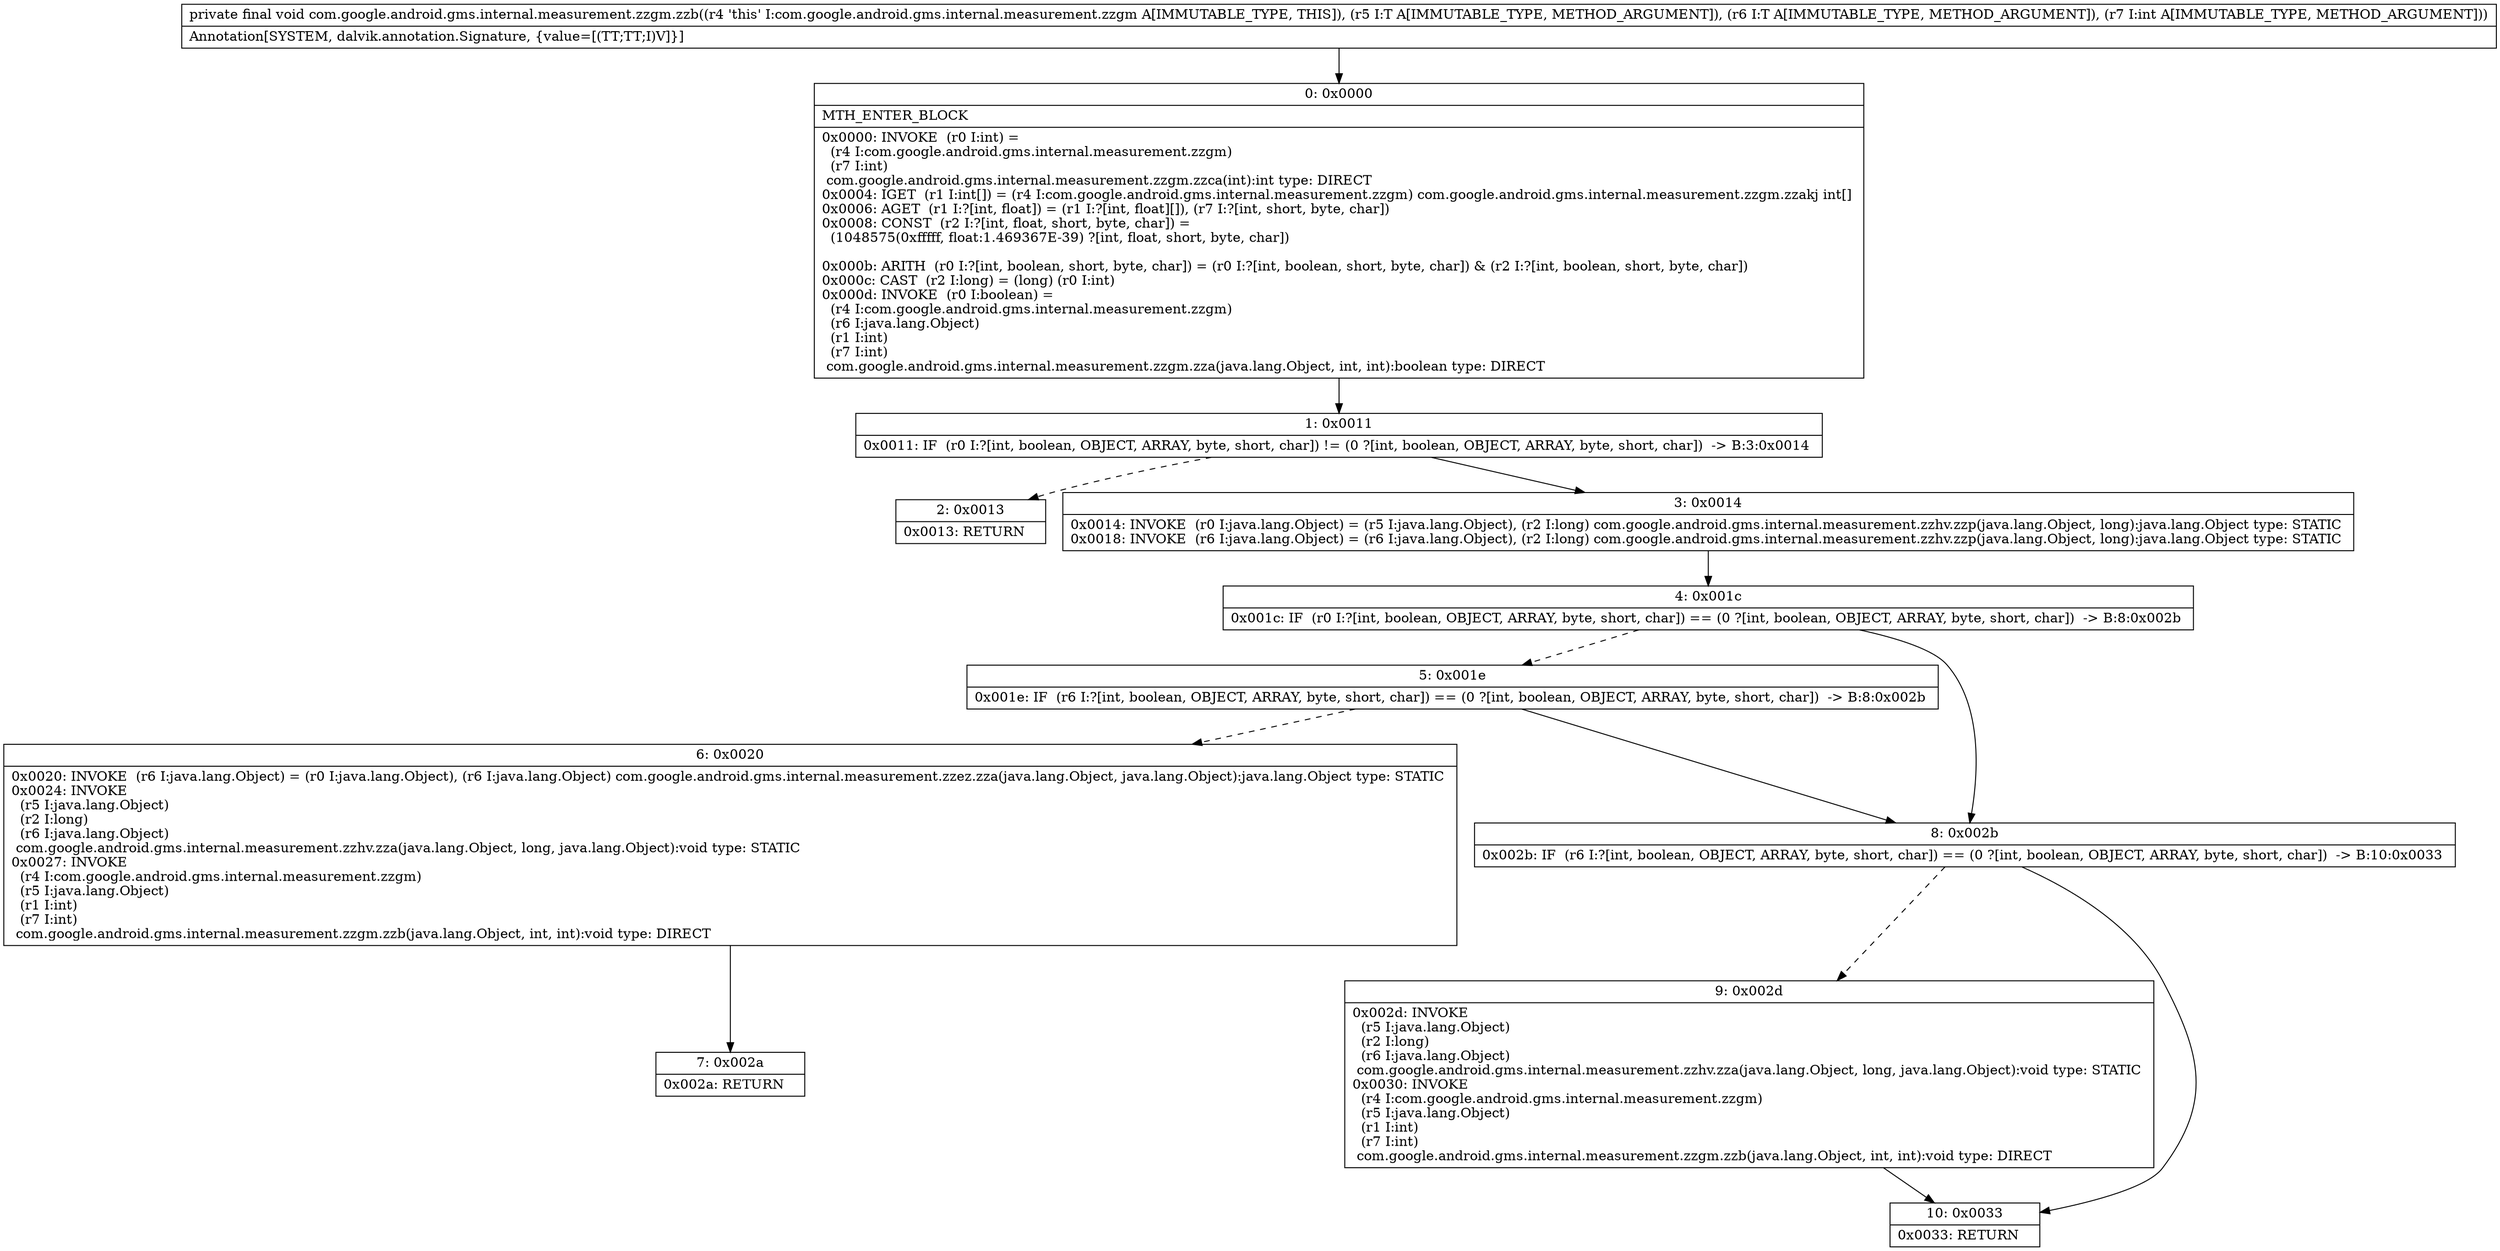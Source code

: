 digraph "CFG forcom.google.android.gms.internal.measurement.zzgm.zzb(Ljava\/lang\/Object;Ljava\/lang\/Object;I)V" {
Node_0 [shape=record,label="{0\:\ 0x0000|MTH_ENTER_BLOCK\l|0x0000: INVOKE  (r0 I:int) = \l  (r4 I:com.google.android.gms.internal.measurement.zzgm)\l  (r7 I:int)\l com.google.android.gms.internal.measurement.zzgm.zzca(int):int type: DIRECT \l0x0004: IGET  (r1 I:int[]) = (r4 I:com.google.android.gms.internal.measurement.zzgm) com.google.android.gms.internal.measurement.zzgm.zzakj int[] \l0x0006: AGET  (r1 I:?[int, float]) = (r1 I:?[int, float][]), (r7 I:?[int, short, byte, char]) \l0x0008: CONST  (r2 I:?[int, float, short, byte, char]) = \l  (1048575(0xfffff, float:1.469367E\-39) ?[int, float, short, byte, char])\l \l0x000b: ARITH  (r0 I:?[int, boolean, short, byte, char]) = (r0 I:?[int, boolean, short, byte, char]) & (r2 I:?[int, boolean, short, byte, char]) \l0x000c: CAST  (r2 I:long) = (long) (r0 I:int) \l0x000d: INVOKE  (r0 I:boolean) = \l  (r4 I:com.google.android.gms.internal.measurement.zzgm)\l  (r6 I:java.lang.Object)\l  (r1 I:int)\l  (r7 I:int)\l com.google.android.gms.internal.measurement.zzgm.zza(java.lang.Object, int, int):boolean type: DIRECT \l}"];
Node_1 [shape=record,label="{1\:\ 0x0011|0x0011: IF  (r0 I:?[int, boolean, OBJECT, ARRAY, byte, short, char]) != (0 ?[int, boolean, OBJECT, ARRAY, byte, short, char])  \-\> B:3:0x0014 \l}"];
Node_2 [shape=record,label="{2\:\ 0x0013|0x0013: RETURN   \l}"];
Node_3 [shape=record,label="{3\:\ 0x0014|0x0014: INVOKE  (r0 I:java.lang.Object) = (r5 I:java.lang.Object), (r2 I:long) com.google.android.gms.internal.measurement.zzhv.zzp(java.lang.Object, long):java.lang.Object type: STATIC \l0x0018: INVOKE  (r6 I:java.lang.Object) = (r6 I:java.lang.Object), (r2 I:long) com.google.android.gms.internal.measurement.zzhv.zzp(java.lang.Object, long):java.lang.Object type: STATIC \l}"];
Node_4 [shape=record,label="{4\:\ 0x001c|0x001c: IF  (r0 I:?[int, boolean, OBJECT, ARRAY, byte, short, char]) == (0 ?[int, boolean, OBJECT, ARRAY, byte, short, char])  \-\> B:8:0x002b \l}"];
Node_5 [shape=record,label="{5\:\ 0x001e|0x001e: IF  (r6 I:?[int, boolean, OBJECT, ARRAY, byte, short, char]) == (0 ?[int, boolean, OBJECT, ARRAY, byte, short, char])  \-\> B:8:0x002b \l}"];
Node_6 [shape=record,label="{6\:\ 0x0020|0x0020: INVOKE  (r6 I:java.lang.Object) = (r0 I:java.lang.Object), (r6 I:java.lang.Object) com.google.android.gms.internal.measurement.zzez.zza(java.lang.Object, java.lang.Object):java.lang.Object type: STATIC \l0x0024: INVOKE  \l  (r5 I:java.lang.Object)\l  (r2 I:long)\l  (r6 I:java.lang.Object)\l com.google.android.gms.internal.measurement.zzhv.zza(java.lang.Object, long, java.lang.Object):void type: STATIC \l0x0027: INVOKE  \l  (r4 I:com.google.android.gms.internal.measurement.zzgm)\l  (r5 I:java.lang.Object)\l  (r1 I:int)\l  (r7 I:int)\l com.google.android.gms.internal.measurement.zzgm.zzb(java.lang.Object, int, int):void type: DIRECT \l}"];
Node_7 [shape=record,label="{7\:\ 0x002a|0x002a: RETURN   \l}"];
Node_8 [shape=record,label="{8\:\ 0x002b|0x002b: IF  (r6 I:?[int, boolean, OBJECT, ARRAY, byte, short, char]) == (0 ?[int, boolean, OBJECT, ARRAY, byte, short, char])  \-\> B:10:0x0033 \l}"];
Node_9 [shape=record,label="{9\:\ 0x002d|0x002d: INVOKE  \l  (r5 I:java.lang.Object)\l  (r2 I:long)\l  (r6 I:java.lang.Object)\l com.google.android.gms.internal.measurement.zzhv.zza(java.lang.Object, long, java.lang.Object):void type: STATIC \l0x0030: INVOKE  \l  (r4 I:com.google.android.gms.internal.measurement.zzgm)\l  (r5 I:java.lang.Object)\l  (r1 I:int)\l  (r7 I:int)\l com.google.android.gms.internal.measurement.zzgm.zzb(java.lang.Object, int, int):void type: DIRECT \l}"];
Node_10 [shape=record,label="{10\:\ 0x0033|0x0033: RETURN   \l}"];
MethodNode[shape=record,label="{private final void com.google.android.gms.internal.measurement.zzgm.zzb((r4 'this' I:com.google.android.gms.internal.measurement.zzgm A[IMMUTABLE_TYPE, THIS]), (r5 I:T A[IMMUTABLE_TYPE, METHOD_ARGUMENT]), (r6 I:T A[IMMUTABLE_TYPE, METHOD_ARGUMENT]), (r7 I:int A[IMMUTABLE_TYPE, METHOD_ARGUMENT]))  | Annotation[SYSTEM, dalvik.annotation.Signature, \{value=[(TT;TT;I)V]\}]\l}"];
MethodNode -> Node_0;
Node_0 -> Node_1;
Node_1 -> Node_2[style=dashed];
Node_1 -> Node_3;
Node_3 -> Node_4;
Node_4 -> Node_5[style=dashed];
Node_4 -> Node_8;
Node_5 -> Node_6[style=dashed];
Node_5 -> Node_8;
Node_6 -> Node_7;
Node_8 -> Node_9[style=dashed];
Node_8 -> Node_10;
Node_9 -> Node_10;
}

